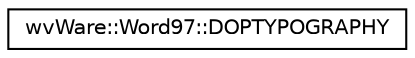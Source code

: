 digraph "类继承关系图"
{
  edge [fontname="Helvetica",fontsize="10",labelfontname="Helvetica",labelfontsize="10"];
  node [fontname="Helvetica",fontsize="10",shape=record];
  rankdir="LR";
  Node0 [label="wvWare::Word97::DOPTYPOGRAPHY",height=0.2,width=0.4,color="black", fillcolor="white", style="filled",URL="$structwv_ware_1_1_word97_1_1_d_o_p_t_y_p_o_g_r_a_p_h_y.html"];
}

